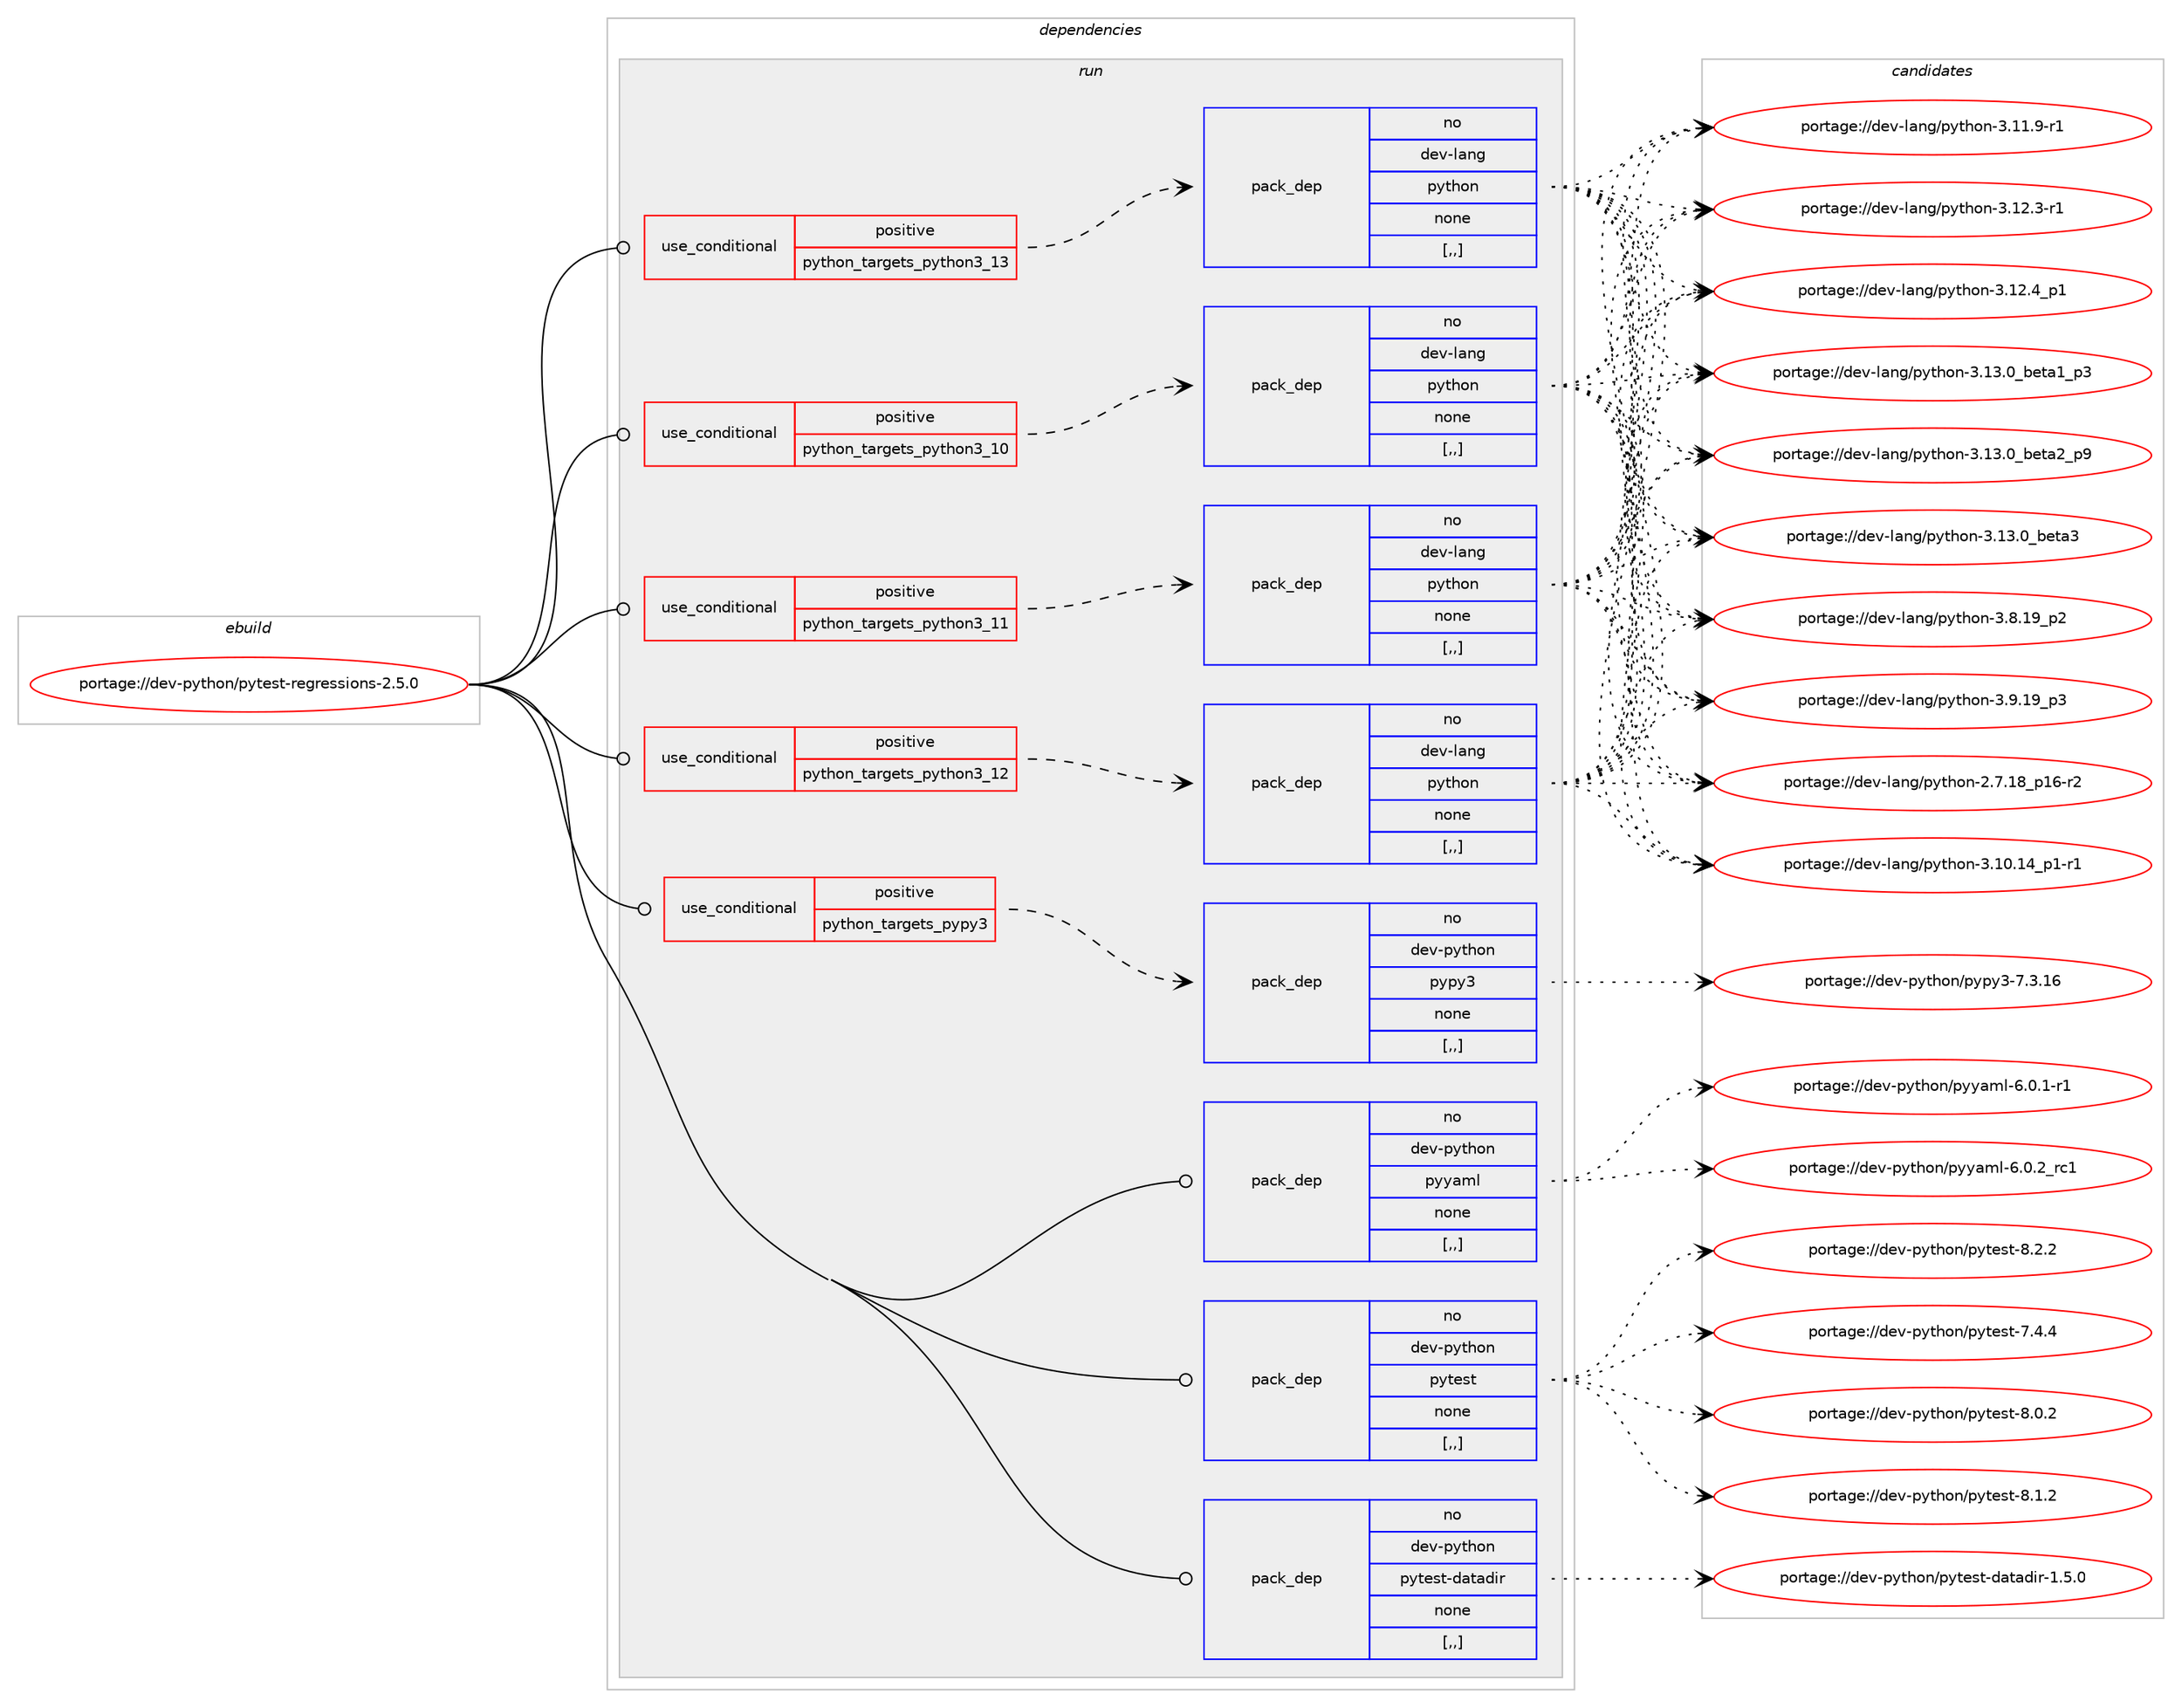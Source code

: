 digraph prolog {

# *************
# Graph options
# *************

newrank=true;
concentrate=true;
compound=true;
graph [rankdir=LR,fontname=Helvetica,fontsize=10,ranksep=1.5];#, ranksep=2.5, nodesep=0.2];
edge  [arrowhead=vee];
node  [fontname=Helvetica,fontsize=10];

# **********
# The ebuild
# **********

subgraph cluster_leftcol {
color=gray;
rank=same;
label=<<i>ebuild</i>>;
id [label="portage://dev-python/pytest-regressions-2.5.0", color=red, width=4, href="../dev-python/pytest-regressions-2.5.0.svg"];
}

# ****************
# The dependencies
# ****************

subgraph cluster_midcol {
color=gray;
label=<<i>dependencies</i>>;
subgraph cluster_compile {
fillcolor="#eeeeee";
style=filled;
label=<<i>compile</i>>;
}
subgraph cluster_compileandrun {
fillcolor="#eeeeee";
style=filled;
label=<<i>compile and run</i>>;
}
subgraph cluster_run {
fillcolor="#eeeeee";
style=filled;
label=<<i>run</i>>;
subgraph cond36826 {
dependency155409 [label=<<TABLE BORDER="0" CELLBORDER="1" CELLSPACING="0" CELLPADDING="4"><TR><TD ROWSPAN="3" CELLPADDING="10">use_conditional</TD></TR><TR><TD>positive</TD></TR><TR><TD>python_targets_pypy3</TD></TR></TABLE>>, shape=none, color=red];
subgraph pack117348 {
dependency155410 [label=<<TABLE BORDER="0" CELLBORDER="1" CELLSPACING="0" CELLPADDING="4" WIDTH="220"><TR><TD ROWSPAN="6" CELLPADDING="30">pack_dep</TD></TR><TR><TD WIDTH="110">no</TD></TR><TR><TD>dev-python</TD></TR><TR><TD>pypy3</TD></TR><TR><TD>none</TD></TR><TR><TD>[,,]</TD></TR></TABLE>>, shape=none, color=blue];
}
dependency155409:e -> dependency155410:w [weight=20,style="dashed",arrowhead="vee"];
}
id:e -> dependency155409:w [weight=20,style="solid",arrowhead="odot"];
subgraph cond36827 {
dependency155411 [label=<<TABLE BORDER="0" CELLBORDER="1" CELLSPACING="0" CELLPADDING="4"><TR><TD ROWSPAN="3" CELLPADDING="10">use_conditional</TD></TR><TR><TD>positive</TD></TR><TR><TD>python_targets_python3_10</TD></TR></TABLE>>, shape=none, color=red];
subgraph pack117349 {
dependency155412 [label=<<TABLE BORDER="0" CELLBORDER="1" CELLSPACING="0" CELLPADDING="4" WIDTH="220"><TR><TD ROWSPAN="6" CELLPADDING="30">pack_dep</TD></TR><TR><TD WIDTH="110">no</TD></TR><TR><TD>dev-lang</TD></TR><TR><TD>python</TD></TR><TR><TD>none</TD></TR><TR><TD>[,,]</TD></TR></TABLE>>, shape=none, color=blue];
}
dependency155411:e -> dependency155412:w [weight=20,style="dashed",arrowhead="vee"];
}
id:e -> dependency155411:w [weight=20,style="solid",arrowhead="odot"];
subgraph cond36828 {
dependency155413 [label=<<TABLE BORDER="0" CELLBORDER="1" CELLSPACING="0" CELLPADDING="4"><TR><TD ROWSPAN="3" CELLPADDING="10">use_conditional</TD></TR><TR><TD>positive</TD></TR><TR><TD>python_targets_python3_11</TD></TR></TABLE>>, shape=none, color=red];
subgraph pack117350 {
dependency155414 [label=<<TABLE BORDER="0" CELLBORDER="1" CELLSPACING="0" CELLPADDING="4" WIDTH="220"><TR><TD ROWSPAN="6" CELLPADDING="30">pack_dep</TD></TR><TR><TD WIDTH="110">no</TD></TR><TR><TD>dev-lang</TD></TR><TR><TD>python</TD></TR><TR><TD>none</TD></TR><TR><TD>[,,]</TD></TR></TABLE>>, shape=none, color=blue];
}
dependency155413:e -> dependency155414:w [weight=20,style="dashed",arrowhead="vee"];
}
id:e -> dependency155413:w [weight=20,style="solid",arrowhead="odot"];
subgraph cond36829 {
dependency155415 [label=<<TABLE BORDER="0" CELLBORDER="1" CELLSPACING="0" CELLPADDING="4"><TR><TD ROWSPAN="3" CELLPADDING="10">use_conditional</TD></TR><TR><TD>positive</TD></TR><TR><TD>python_targets_python3_12</TD></TR></TABLE>>, shape=none, color=red];
subgraph pack117351 {
dependency155416 [label=<<TABLE BORDER="0" CELLBORDER="1" CELLSPACING="0" CELLPADDING="4" WIDTH="220"><TR><TD ROWSPAN="6" CELLPADDING="30">pack_dep</TD></TR><TR><TD WIDTH="110">no</TD></TR><TR><TD>dev-lang</TD></TR><TR><TD>python</TD></TR><TR><TD>none</TD></TR><TR><TD>[,,]</TD></TR></TABLE>>, shape=none, color=blue];
}
dependency155415:e -> dependency155416:w [weight=20,style="dashed",arrowhead="vee"];
}
id:e -> dependency155415:w [weight=20,style="solid",arrowhead="odot"];
subgraph cond36830 {
dependency155417 [label=<<TABLE BORDER="0" CELLBORDER="1" CELLSPACING="0" CELLPADDING="4"><TR><TD ROWSPAN="3" CELLPADDING="10">use_conditional</TD></TR><TR><TD>positive</TD></TR><TR><TD>python_targets_python3_13</TD></TR></TABLE>>, shape=none, color=red];
subgraph pack117352 {
dependency155418 [label=<<TABLE BORDER="0" CELLBORDER="1" CELLSPACING="0" CELLPADDING="4" WIDTH="220"><TR><TD ROWSPAN="6" CELLPADDING="30">pack_dep</TD></TR><TR><TD WIDTH="110">no</TD></TR><TR><TD>dev-lang</TD></TR><TR><TD>python</TD></TR><TR><TD>none</TD></TR><TR><TD>[,,]</TD></TR></TABLE>>, shape=none, color=blue];
}
dependency155417:e -> dependency155418:w [weight=20,style="dashed",arrowhead="vee"];
}
id:e -> dependency155417:w [weight=20,style="solid",arrowhead="odot"];
subgraph pack117353 {
dependency155419 [label=<<TABLE BORDER="0" CELLBORDER="1" CELLSPACING="0" CELLPADDING="4" WIDTH="220"><TR><TD ROWSPAN="6" CELLPADDING="30">pack_dep</TD></TR><TR><TD WIDTH="110">no</TD></TR><TR><TD>dev-python</TD></TR><TR><TD>pytest</TD></TR><TR><TD>none</TD></TR><TR><TD>[,,]</TD></TR></TABLE>>, shape=none, color=blue];
}
id:e -> dependency155419:w [weight=20,style="solid",arrowhead="odot"];
subgraph pack117354 {
dependency155420 [label=<<TABLE BORDER="0" CELLBORDER="1" CELLSPACING="0" CELLPADDING="4" WIDTH="220"><TR><TD ROWSPAN="6" CELLPADDING="30">pack_dep</TD></TR><TR><TD WIDTH="110">no</TD></TR><TR><TD>dev-python</TD></TR><TR><TD>pytest-datadir</TD></TR><TR><TD>none</TD></TR><TR><TD>[,,]</TD></TR></TABLE>>, shape=none, color=blue];
}
id:e -> dependency155420:w [weight=20,style="solid",arrowhead="odot"];
subgraph pack117355 {
dependency155421 [label=<<TABLE BORDER="0" CELLBORDER="1" CELLSPACING="0" CELLPADDING="4" WIDTH="220"><TR><TD ROWSPAN="6" CELLPADDING="30">pack_dep</TD></TR><TR><TD WIDTH="110">no</TD></TR><TR><TD>dev-python</TD></TR><TR><TD>pyyaml</TD></TR><TR><TD>none</TD></TR><TR><TD>[,,]</TD></TR></TABLE>>, shape=none, color=blue];
}
id:e -> dependency155421:w [weight=20,style="solid",arrowhead="odot"];
}
}

# **************
# The candidates
# **************

subgraph cluster_choices {
rank=same;
color=gray;
label=<<i>candidates</i>>;

subgraph choice117348 {
color=black;
nodesep=1;
choice10010111845112121116104111110471121211121215145554651464954 [label="portage://dev-python/pypy3-7.3.16", color=red, width=4,href="../dev-python/pypy3-7.3.16.svg"];
dependency155410:e -> choice10010111845112121116104111110471121211121215145554651464954:w [style=dotted,weight="100"];
}
subgraph choice117349 {
color=black;
nodesep=1;
choice100101118451089711010347112121116104111110455046554649569511249544511450 [label="portage://dev-lang/python-2.7.18_p16-r2", color=red, width=4,href="../dev-lang/python-2.7.18_p16-r2.svg"];
choice100101118451089711010347112121116104111110455146494846495295112494511449 [label="portage://dev-lang/python-3.10.14_p1-r1", color=red, width=4,href="../dev-lang/python-3.10.14_p1-r1.svg"];
choice100101118451089711010347112121116104111110455146494946574511449 [label="portage://dev-lang/python-3.11.9-r1", color=red, width=4,href="../dev-lang/python-3.11.9-r1.svg"];
choice100101118451089711010347112121116104111110455146495046514511449 [label="portage://dev-lang/python-3.12.3-r1", color=red, width=4,href="../dev-lang/python-3.12.3-r1.svg"];
choice100101118451089711010347112121116104111110455146495046529511249 [label="portage://dev-lang/python-3.12.4_p1", color=red, width=4,href="../dev-lang/python-3.12.4_p1.svg"];
choice10010111845108971101034711212111610411111045514649514648959810111697499511251 [label="portage://dev-lang/python-3.13.0_beta1_p3", color=red, width=4,href="../dev-lang/python-3.13.0_beta1_p3.svg"];
choice10010111845108971101034711212111610411111045514649514648959810111697509511257 [label="portage://dev-lang/python-3.13.0_beta2_p9", color=red, width=4,href="../dev-lang/python-3.13.0_beta2_p9.svg"];
choice1001011184510897110103471121211161041111104551464951464895981011169751 [label="portage://dev-lang/python-3.13.0_beta3", color=red, width=4,href="../dev-lang/python-3.13.0_beta3.svg"];
choice100101118451089711010347112121116104111110455146564649579511250 [label="portage://dev-lang/python-3.8.19_p2", color=red, width=4,href="../dev-lang/python-3.8.19_p2.svg"];
choice100101118451089711010347112121116104111110455146574649579511251 [label="portage://dev-lang/python-3.9.19_p3", color=red, width=4,href="../dev-lang/python-3.9.19_p3.svg"];
dependency155412:e -> choice100101118451089711010347112121116104111110455046554649569511249544511450:w [style=dotted,weight="100"];
dependency155412:e -> choice100101118451089711010347112121116104111110455146494846495295112494511449:w [style=dotted,weight="100"];
dependency155412:e -> choice100101118451089711010347112121116104111110455146494946574511449:w [style=dotted,weight="100"];
dependency155412:e -> choice100101118451089711010347112121116104111110455146495046514511449:w [style=dotted,weight="100"];
dependency155412:e -> choice100101118451089711010347112121116104111110455146495046529511249:w [style=dotted,weight="100"];
dependency155412:e -> choice10010111845108971101034711212111610411111045514649514648959810111697499511251:w [style=dotted,weight="100"];
dependency155412:e -> choice10010111845108971101034711212111610411111045514649514648959810111697509511257:w [style=dotted,weight="100"];
dependency155412:e -> choice1001011184510897110103471121211161041111104551464951464895981011169751:w [style=dotted,weight="100"];
dependency155412:e -> choice100101118451089711010347112121116104111110455146564649579511250:w [style=dotted,weight="100"];
dependency155412:e -> choice100101118451089711010347112121116104111110455146574649579511251:w [style=dotted,weight="100"];
}
subgraph choice117350 {
color=black;
nodesep=1;
choice100101118451089711010347112121116104111110455046554649569511249544511450 [label="portage://dev-lang/python-2.7.18_p16-r2", color=red, width=4,href="../dev-lang/python-2.7.18_p16-r2.svg"];
choice100101118451089711010347112121116104111110455146494846495295112494511449 [label="portage://dev-lang/python-3.10.14_p1-r1", color=red, width=4,href="../dev-lang/python-3.10.14_p1-r1.svg"];
choice100101118451089711010347112121116104111110455146494946574511449 [label="portage://dev-lang/python-3.11.9-r1", color=red, width=4,href="../dev-lang/python-3.11.9-r1.svg"];
choice100101118451089711010347112121116104111110455146495046514511449 [label="portage://dev-lang/python-3.12.3-r1", color=red, width=4,href="../dev-lang/python-3.12.3-r1.svg"];
choice100101118451089711010347112121116104111110455146495046529511249 [label="portage://dev-lang/python-3.12.4_p1", color=red, width=4,href="../dev-lang/python-3.12.4_p1.svg"];
choice10010111845108971101034711212111610411111045514649514648959810111697499511251 [label="portage://dev-lang/python-3.13.0_beta1_p3", color=red, width=4,href="../dev-lang/python-3.13.0_beta1_p3.svg"];
choice10010111845108971101034711212111610411111045514649514648959810111697509511257 [label="portage://dev-lang/python-3.13.0_beta2_p9", color=red, width=4,href="../dev-lang/python-3.13.0_beta2_p9.svg"];
choice1001011184510897110103471121211161041111104551464951464895981011169751 [label="portage://dev-lang/python-3.13.0_beta3", color=red, width=4,href="../dev-lang/python-3.13.0_beta3.svg"];
choice100101118451089711010347112121116104111110455146564649579511250 [label="portage://dev-lang/python-3.8.19_p2", color=red, width=4,href="../dev-lang/python-3.8.19_p2.svg"];
choice100101118451089711010347112121116104111110455146574649579511251 [label="portage://dev-lang/python-3.9.19_p3", color=red, width=4,href="../dev-lang/python-3.9.19_p3.svg"];
dependency155414:e -> choice100101118451089711010347112121116104111110455046554649569511249544511450:w [style=dotted,weight="100"];
dependency155414:e -> choice100101118451089711010347112121116104111110455146494846495295112494511449:w [style=dotted,weight="100"];
dependency155414:e -> choice100101118451089711010347112121116104111110455146494946574511449:w [style=dotted,weight="100"];
dependency155414:e -> choice100101118451089711010347112121116104111110455146495046514511449:w [style=dotted,weight="100"];
dependency155414:e -> choice100101118451089711010347112121116104111110455146495046529511249:w [style=dotted,weight="100"];
dependency155414:e -> choice10010111845108971101034711212111610411111045514649514648959810111697499511251:w [style=dotted,weight="100"];
dependency155414:e -> choice10010111845108971101034711212111610411111045514649514648959810111697509511257:w [style=dotted,weight="100"];
dependency155414:e -> choice1001011184510897110103471121211161041111104551464951464895981011169751:w [style=dotted,weight="100"];
dependency155414:e -> choice100101118451089711010347112121116104111110455146564649579511250:w [style=dotted,weight="100"];
dependency155414:e -> choice100101118451089711010347112121116104111110455146574649579511251:w [style=dotted,weight="100"];
}
subgraph choice117351 {
color=black;
nodesep=1;
choice100101118451089711010347112121116104111110455046554649569511249544511450 [label="portage://dev-lang/python-2.7.18_p16-r2", color=red, width=4,href="../dev-lang/python-2.7.18_p16-r2.svg"];
choice100101118451089711010347112121116104111110455146494846495295112494511449 [label="portage://dev-lang/python-3.10.14_p1-r1", color=red, width=4,href="../dev-lang/python-3.10.14_p1-r1.svg"];
choice100101118451089711010347112121116104111110455146494946574511449 [label="portage://dev-lang/python-3.11.9-r1", color=red, width=4,href="../dev-lang/python-3.11.9-r1.svg"];
choice100101118451089711010347112121116104111110455146495046514511449 [label="portage://dev-lang/python-3.12.3-r1", color=red, width=4,href="../dev-lang/python-3.12.3-r1.svg"];
choice100101118451089711010347112121116104111110455146495046529511249 [label="portage://dev-lang/python-3.12.4_p1", color=red, width=4,href="../dev-lang/python-3.12.4_p1.svg"];
choice10010111845108971101034711212111610411111045514649514648959810111697499511251 [label="portage://dev-lang/python-3.13.0_beta1_p3", color=red, width=4,href="../dev-lang/python-3.13.0_beta1_p3.svg"];
choice10010111845108971101034711212111610411111045514649514648959810111697509511257 [label="portage://dev-lang/python-3.13.0_beta2_p9", color=red, width=4,href="../dev-lang/python-3.13.0_beta2_p9.svg"];
choice1001011184510897110103471121211161041111104551464951464895981011169751 [label="portage://dev-lang/python-3.13.0_beta3", color=red, width=4,href="../dev-lang/python-3.13.0_beta3.svg"];
choice100101118451089711010347112121116104111110455146564649579511250 [label="portage://dev-lang/python-3.8.19_p2", color=red, width=4,href="../dev-lang/python-3.8.19_p2.svg"];
choice100101118451089711010347112121116104111110455146574649579511251 [label="portage://dev-lang/python-3.9.19_p3", color=red, width=4,href="../dev-lang/python-3.9.19_p3.svg"];
dependency155416:e -> choice100101118451089711010347112121116104111110455046554649569511249544511450:w [style=dotted,weight="100"];
dependency155416:e -> choice100101118451089711010347112121116104111110455146494846495295112494511449:w [style=dotted,weight="100"];
dependency155416:e -> choice100101118451089711010347112121116104111110455146494946574511449:w [style=dotted,weight="100"];
dependency155416:e -> choice100101118451089711010347112121116104111110455146495046514511449:w [style=dotted,weight="100"];
dependency155416:e -> choice100101118451089711010347112121116104111110455146495046529511249:w [style=dotted,weight="100"];
dependency155416:e -> choice10010111845108971101034711212111610411111045514649514648959810111697499511251:w [style=dotted,weight="100"];
dependency155416:e -> choice10010111845108971101034711212111610411111045514649514648959810111697509511257:w [style=dotted,weight="100"];
dependency155416:e -> choice1001011184510897110103471121211161041111104551464951464895981011169751:w [style=dotted,weight="100"];
dependency155416:e -> choice100101118451089711010347112121116104111110455146564649579511250:w [style=dotted,weight="100"];
dependency155416:e -> choice100101118451089711010347112121116104111110455146574649579511251:w [style=dotted,weight="100"];
}
subgraph choice117352 {
color=black;
nodesep=1;
choice100101118451089711010347112121116104111110455046554649569511249544511450 [label="portage://dev-lang/python-2.7.18_p16-r2", color=red, width=4,href="../dev-lang/python-2.7.18_p16-r2.svg"];
choice100101118451089711010347112121116104111110455146494846495295112494511449 [label="portage://dev-lang/python-3.10.14_p1-r1", color=red, width=4,href="../dev-lang/python-3.10.14_p1-r1.svg"];
choice100101118451089711010347112121116104111110455146494946574511449 [label="portage://dev-lang/python-3.11.9-r1", color=red, width=4,href="../dev-lang/python-3.11.9-r1.svg"];
choice100101118451089711010347112121116104111110455146495046514511449 [label="portage://dev-lang/python-3.12.3-r1", color=red, width=4,href="../dev-lang/python-3.12.3-r1.svg"];
choice100101118451089711010347112121116104111110455146495046529511249 [label="portage://dev-lang/python-3.12.4_p1", color=red, width=4,href="../dev-lang/python-3.12.4_p1.svg"];
choice10010111845108971101034711212111610411111045514649514648959810111697499511251 [label="portage://dev-lang/python-3.13.0_beta1_p3", color=red, width=4,href="../dev-lang/python-3.13.0_beta1_p3.svg"];
choice10010111845108971101034711212111610411111045514649514648959810111697509511257 [label="portage://dev-lang/python-3.13.0_beta2_p9", color=red, width=4,href="../dev-lang/python-3.13.0_beta2_p9.svg"];
choice1001011184510897110103471121211161041111104551464951464895981011169751 [label="portage://dev-lang/python-3.13.0_beta3", color=red, width=4,href="../dev-lang/python-3.13.0_beta3.svg"];
choice100101118451089711010347112121116104111110455146564649579511250 [label="portage://dev-lang/python-3.8.19_p2", color=red, width=4,href="../dev-lang/python-3.8.19_p2.svg"];
choice100101118451089711010347112121116104111110455146574649579511251 [label="portage://dev-lang/python-3.9.19_p3", color=red, width=4,href="../dev-lang/python-3.9.19_p3.svg"];
dependency155418:e -> choice100101118451089711010347112121116104111110455046554649569511249544511450:w [style=dotted,weight="100"];
dependency155418:e -> choice100101118451089711010347112121116104111110455146494846495295112494511449:w [style=dotted,weight="100"];
dependency155418:e -> choice100101118451089711010347112121116104111110455146494946574511449:w [style=dotted,weight="100"];
dependency155418:e -> choice100101118451089711010347112121116104111110455146495046514511449:w [style=dotted,weight="100"];
dependency155418:e -> choice100101118451089711010347112121116104111110455146495046529511249:w [style=dotted,weight="100"];
dependency155418:e -> choice10010111845108971101034711212111610411111045514649514648959810111697499511251:w [style=dotted,weight="100"];
dependency155418:e -> choice10010111845108971101034711212111610411111045514649514648959810111697509511257:w [style=dotted,weight="100"];
dependency155418:e -> choice1001011184510897110103471121211161041111104551464951464895981011169751:w [style=dotted,weight="100"];
dependency155418:e -> choice100101118451089711010347112121116104111110455146564649579511250:w [style=dotted,weight="100"];
dependency155418:e -> choice100101118451089711010347112121116104111110455146574649579511251:w [style=dotted,weight="100"];
}
subgraph choice117353 {
color=black;
nodesep=1;
choice1001011184511212111610411111047112121116101115116455546524652 [label="portage://dev-python/pytest-7.4.4", color=red, width=4,href="../dev-python/pytest-7.4.4.svg"];
choice1001011184511212111610411111047112121116101115116455646484650 [label="portage://dev-python/pytest-8.0.2", color=red, width=4,href="../dev-python/pytest-8.0.2.svg"];
choice1001011184511212111610411111047112121116101115116455646494650 [label="portage://dev-python/pytest-8.1.2", color=red, width=4,href="../dev-python/pytest-8.1.2.svg"];
choice1001011184511212111610411111047112121116101115116455646504650 [label="portage://dev-python/pytest-8.2.2", color=red, width=4,href="../dev-python/pytest-8.2.2.svg"];
dependency155419:e -> choice1001011184511212111610411111047112121116101115116455546524652:w [style=dotted,weight="100"];
dependency155419:e -> choice1001011184511212111610411111047112121116101115116455646484650:w [style=dotted,weight="100"];
dependency155419:e -> choice1001011184511212111610411111047112121116101115116455646494650:w [style=dotted,weight="100"];
dependency155419:e -> choice1001011184511212111610411111047112121116101115116455646504650:w [style=dotted,weight="100"];
}
subgraph choice117354 {
color=black;
nodesep=1;
choice1001011184511212111610411111047112121116101115116451009711697100105114454946534648 [label="portage://dev-python/pytest-datadir-1.5.0", color=red, width=4,href="../dev-python/pytest-datadir-1.5.0.svg"];
dependency155420:e -> choice1001011184511212111610411111047112121116101115116451009711697100105114454946534648:w [style=dotted,weight="100"];
}
subgraph choice117355 {
color=black;
nodesep=1;
choice1001011184511212111610411111047112121121971091084554464846494511449 [label="portage://dev-python/pyyaml-6.0.1-r1", color=red, width=4,href="../dev-python/pyyaml-6.0.1-r1.svg"];
choice100101118451121211161041111104711212112197109108455446484650951149949 [label="portage://dev-python/pyyaml-6.0.2_rc1", color=red, width=4,href="../dev-python/pyyaml-6.0.2_rc1.svg"];
dependency155421:e -> choice1001011184511212111610411111047112121121971091084554464846494511449:w [style=dotted,weight="100"];
dependency155421:e -> choice100101118451121211161041111104711212112197109108455446484650951149949:w [style=dotted,weight="100"];
}
}

}
